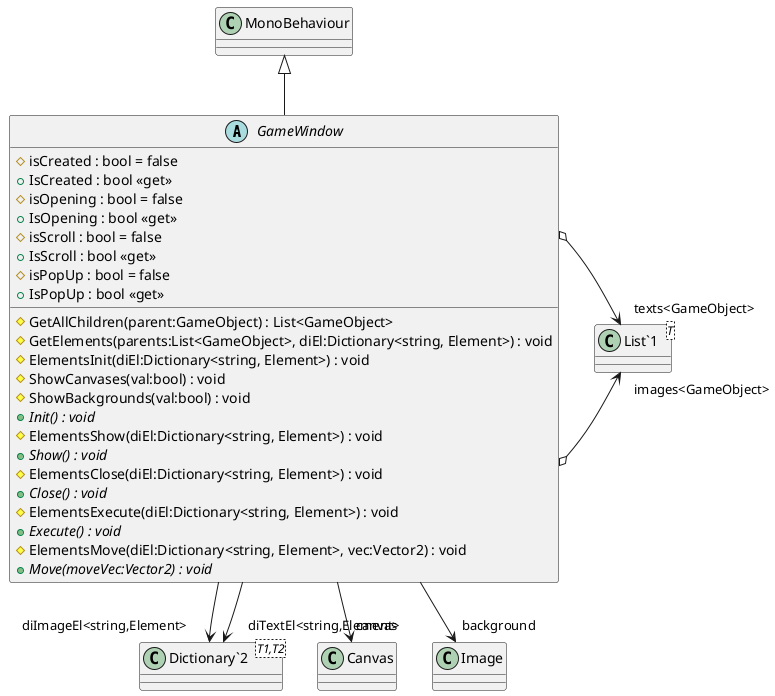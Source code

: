 @startuml
abstract class GameWindow {
    # isCreated : bool = false
    + IsCreated : bool <<get>>
    # isOpening : bool = false
    + IsOpening : bool <<get>>
    # isScroll : bool = false
    + IsScroll : bool <<get>>
    # isPopUp : bool = false
    + IsPopUp : bool <<get>>
    # GetAllChildren(parent:GameObject) : List<GameObject>
    # GetElements(parents:List<GameObject>, diEl:Dictionary<string, Element>) : void
    # ElementsInit(diEl:Dictionary<string, Element>) : void
    # ShowCanvases(val:bool) : void
    # ShowBackgrounds(val:bool) : void
    {abstract} + Init() : void
    # ElementsShow(diEl:Dictionary<string, Element>) : void
    {abstract} + Show() : void
    # ElementsClose(diEl:Dictionary<string, Element>) : void
    {abstract} + Close() : void
    # ElementsExecute(diEl:Dictionary<string, Element>) : void
    {abstract} + Execute() : void
    # ElementsMove(diEl:Dictionary<string, Element>, vec:Vector2) : void
    {abstract} + Move(moveVec:Vector2) : void
}
class "List`1"<T> {
}
class "Dictionary`2"<T1,T2> {
}
MonoBehaviour <|-- GameWindow
GameWindow --> "canvas" Canvas
GameWindow --> "background" Image
GameWindow o-> "images<GameObject>" "List`1"
GameWindow o-> "texts<GameObject>" "List`1"
GameWindow --> "diImageEl<string,Element>" "Dictionary`2"
GameWindow --> "diTextEl<string,Element>" "Dictionary`2"
@enduml
